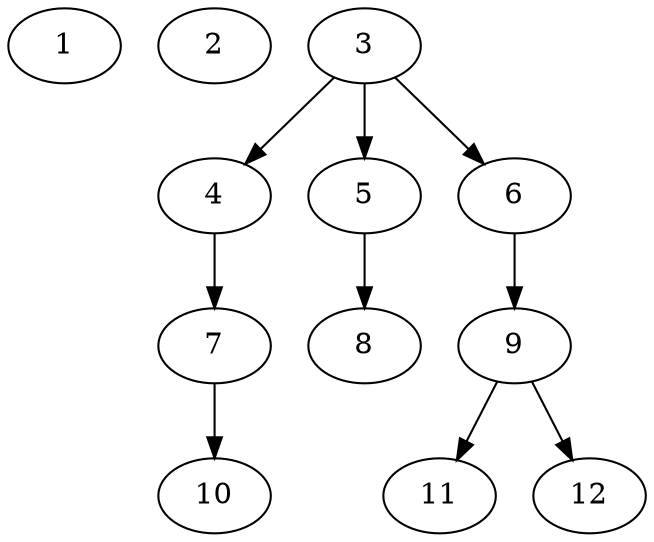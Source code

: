 // DAG (tier=1-easy, mode=data, n=12, ccr=0.333, fat=0.443, density=0.235, regular=0.684, jump=0.013, mindata=1048576, maxdata=8388608)
// DAG automatically generated by daggen at Sun Aug 24 16:33:32 2025
// /home/ermia/Project/Environments/daggen/bin/daggen --dot --ccr 0.333 --fat 0.443 --regular 0.684 --density 0.235 --jump 0.013 --mindata 1048576 --maxdata 8388608 -n 12 
digraph G {
  1 [size="570023807628590080", alpha="0.13", expect_size="285011903814295040"]
  2 [size="17661534427733990", alpha="0.11", expect_size="8830767213866995"]
  3 [size="82933276621838464", alpha="0.00", expect_size="41466638310919232"]
  3 -> 4 [size ="35874922299392"]
  3 -> 5 [size ="35874922299392"]
  3 -> 6 [size ="35874922299392"]
  4 [size="148809594175488000000", alpha="0.15", expect_size="74404797087744000000"]
  4 -> 7 [size ="224652165120000"]
  5 [size="3924030565429720", alpha="0.18", expect_size="1962015282714860"]
  5 -> 8 [size ="99094366257152"]
  6 [size="1251714485929402368", alpha="0.14", expect_size="625857242964701184"]
  6 -> 9 [size ="561301893939200"]
  7 [size="63056841798480152", alpha="0.14", expect_size="31528420899240076"]
  7 -> 10 [size ="39391972032512"]
  8 [size="1389303851852116", alpha="0.19", expect_size="694651925926058"]
  9 [size="479204590817810317312", alpha="0.16", expect_size="239602295408905158656"]
  9 -> 11 [size ="489896082931712"]
  9 -> 12 [size ="489896082931712"]
  10 [size="140100471980317088", alpha="0.11", expect_size="70050235990158544"]
  11 [size="9887208779194302464", alpha="0.15", expect_size="4943604389597151232"]
  12 [size="435282375033564954624", alpha="0.05", expect_size="217641187516782477312"]
}